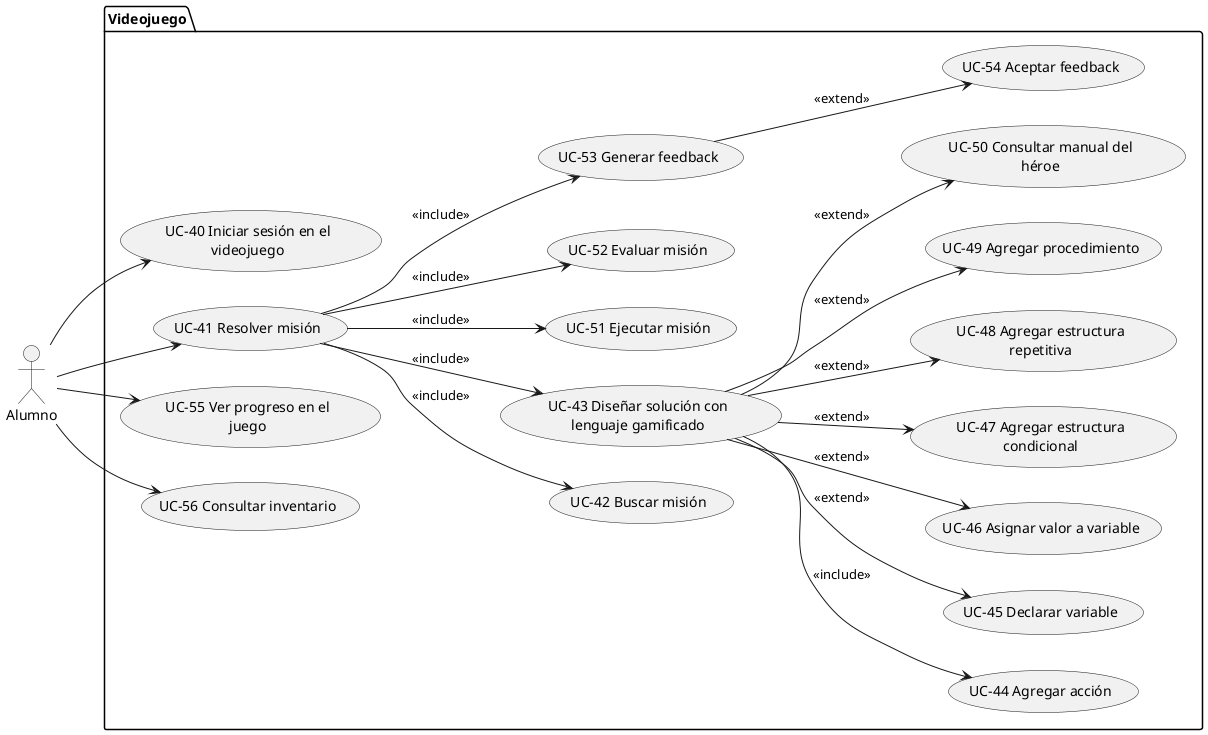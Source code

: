 @startuml Videojuego_CU
left to right direction

skinparam usecasePadding 15
skinparam actorPadding 15
skinparam wrapWidth 200

actor Alumno

package "Videojuego" {
  usecase "UC-40 Iniciar sesión en el videojuego" as UC40
  usecase "UC-41 Resolver misión" as UC41
  usecase "UC-42 Buscar misión" as UC42
  usecase "UC-43 Diseñar solución con lenguaje gamificado" as UC43
  usecase "UC-44 Agregar acción" as UC44
  usecase "UC-45 Declarar variable" as UC45
  usecase "UC-46 Asignar valor a variable" as UC46
  usecase "UC-47 Agregar estructura condicional" as UC47
  usecase "UC-48 Agregar estructura repetitiva" as UC48
  usecase "UC-49 Agregar procedimiento" as UC49
  usecase "UC-50 Consultar manual del héroe" as UC50
  usecase "UC-51 Ejecutar misión" as UC51
  usecase "UC-52 Evaluar misión" as UC52
  usecase "UC-53 Generar feedback" as UC53
  usecase "UC-54 Aceptar feedback" as UC54
  usecase "UC-55 Ver progreso en el juego" as UC55
  usecase "UC-56 Consultar inventario" as UC56

  Alumno --> UC40
  Alumno --> UC41
  Alumno --> UC55
  Alumno --> UC56

  UC41 --> UC42 : <<include>>
  UC41 --> UC43 : <<include>>
  UC41 --> UC51 : <<include>>
  UC41 --> UC52 : <<include>>
  UC41 --> UC53 : <<include>>

  UC43 --> UC44 : <<include>>
  UC43 --> UC45 : <<extend>>
  UC43 --> UC46 : <<extend>>
  UC43 --> UC47 : <<extend>>
  UC43 --> UC48 : <<extend>>
  UC43 --> UC49 : <<extend>>
  UC43 --> UC50 : <<extend>>

  UC53 --> UC54 : <<extend>>
}

@enduml
